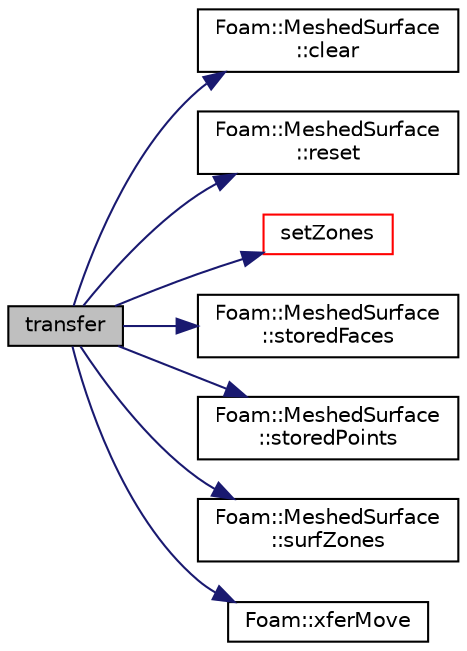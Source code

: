 digraph "transfer"
{
  bgcolor="transparent";
  edge [fontname="Helvetica",fontsize="10",labelfontname="Helvetica",labelfontsize="10"];
  node [fontname="Helvetica",fontsize="10",shape=record];
  rankdir="LR";
  Node2803 [label="transfer",height=0.2,width=0.4,color="black", fillcolor="grey75", style="filled", fontcolor="black"];
  Node2803 -> Node2804 [color="midnightblue",fontsize="10",style="solid",fontname="Helvetica"];
  Node2804 [label="Foam::MeshedSurface\l::clear",height=0.2,width=0.4,color="black",URL="$a30833.html#ac8bb3912a3ce86b15842e79d0b421204",tooltip="Clear all storage. "];
  Node2803 -> Node2805 [color="midnightblue",fontsize="10",style="solid",fontname="Helvetica"];
  Node2805 [label="Foam::MeshedSurface\l::reset",height=0.2,width=0.4,color="black",URL="$a30833.html#a2842f8772b68328d806d9b0fb8b5e28f",tooltip="Reset primitive data (points, faces and zones) "];
  Node2803 -> Node2806 [color="midnightblue",fontsize="10",style="solid",fontname="Helvetica"];
  Node2806 [label="setZones",height=0.2,width=0.4,color="red",URL="$a30841.html#ace932e14750294b98603488f885b1503",tooltip="Set zone ids and zones. "];
  Node2803 -> Node2814 [color="midnightblue",fontsize="10",style="solid",fontname="Helvetica"];
  Node2814 [label="Foam::MeshedSurface\l::storedFaces",height=0.2,width=0.4,color="black",URL="$a30833.html#aba1de32362845ea07612cbb52d6d19f0",tooltip="Non-const access to the faces. "];
  Node2803 -> Node2815 [color="midnightblue",fontsize="10",style="solid",fontname="Helvetica"];
  Node2815 [label="Foam::MeshedSurface\l::storedPoints",height=0.2,width=0.4,color="black",URL="$a30833.html#a42d63b7b3dcf589fbe1c4cd2bc8e3d9b",tooltip="Non-const access to global points. "];
  Node2803 -> Node2816 [color="midnightblue",fontsize="10",style="solid",fontname="Helvetica"];
  Node2816 [label="Foam::MeshedSurface\l::surfZones",height=0.2,width=0.4,color="black",URL="$a30833.html#a14a75381fb0e82fa2fdf4b3aff01a96a",tooltip="Const access to the surface zones. "];
  Node2803 -> Node2817 [color="midnightblue",fontsize="10",style="solid",fontname="Helvetica"];
  Node2817 [label="Foam::xferMove",height=0.2,width=0.4,color="black",URL="$a21851.html#ae3ad39ee5ad896e6d3c0f137ecd12abb",tooltip="Construct by transferring the contents of the arg. "];
}
